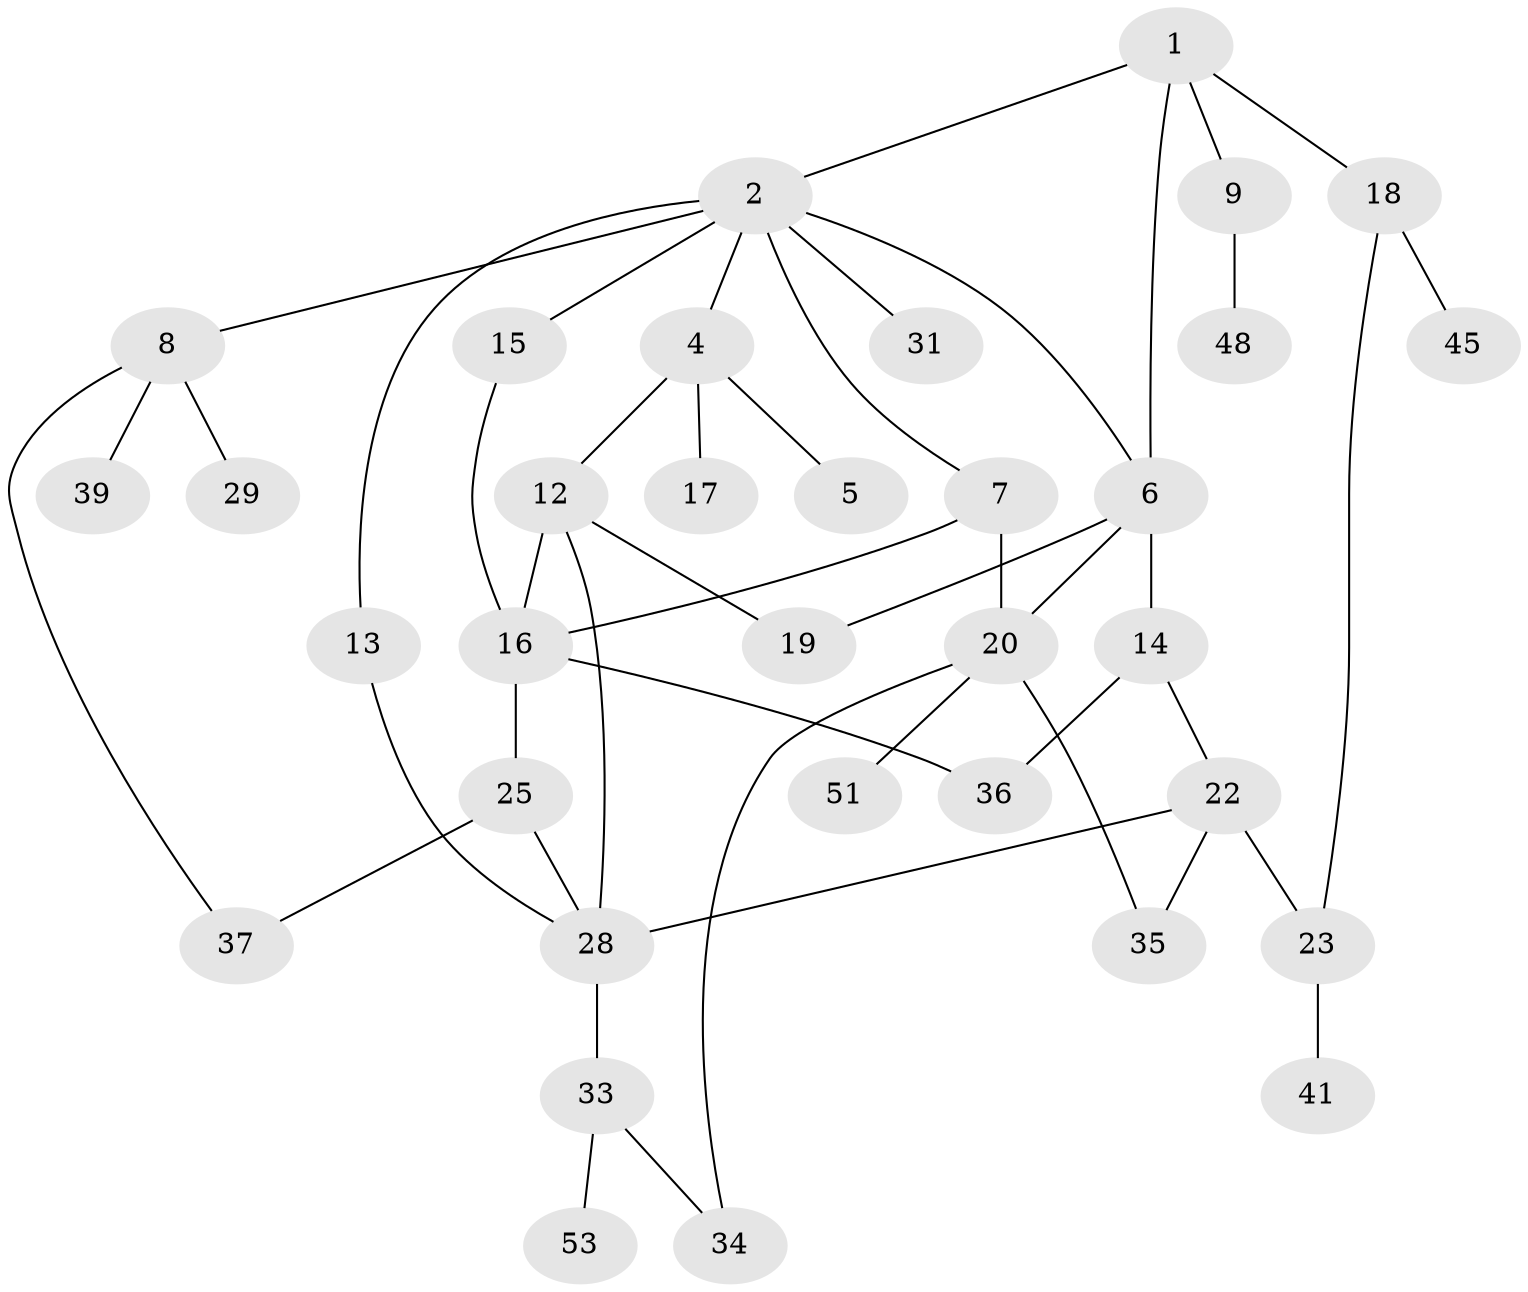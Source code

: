 // Generated by graph-tools (version 1.1) at 2025/51/02/27/25 19:51:36]
// undirected, 34 vertices, 46 edges
graph export_dot {
graph [start="1"]
  node [color=gray90,style=filled];
  1 [super="+11"];
  2 [super="+3"];
  4 [super="+50"];
  5;
  6 [super="+32"];
  7;
  8 [super="+24"];
  9 [super="+10"];
  12 [super="+49"];
  13;
  14 [super="+30"];
  15 [super="+26"];
  16 [super="+21"];
  17 [super="+44"];
  18;
  19 [super="+40"];
  20 [super="+27"];
  22 [super="+38"];
  23 [super="+47"];
  25;
  28 [super="+43"];
  29;
  31;
  33 [super="+52"];
  34 [super="+42"];
  35;
  36 [super="+46"];
  37;
  39;
  41;
  45;
  48;
  51;
  53;
  1 -- 2;
  1 -- 9;
  1 -- 18;
  1 -- 6;
  2 -- 4;
  2 -- 7;
  2 -- 13;
  2 -- 31;
  2 -- 8;
  2 -- 6;
  2 -- 15;
  4 -- 5;
  4 -- 12;
  4 -- 17;
  6 -- 14;
  6 -- 20;
  6 -- 19;
  7 -- 20;
  7 -- 16;
  8 -- 39;
  8 -- 29;
  8 -- 37;
  9 -- 48;
  12 -- 19;
  12 -- 16;
  12 -- 28;
  13 -- 28;
  14 -- 22;
  14 -- 36;
  15 -- 16;
  16 -- 25;
  16 -- 36;
  18 -- 23;
  18 -- 45;
  20 -- 34;
  20 -- 51;
  20 -- 35;
  22 -- 35;
  22 -- 28;
  22 -- 23;
  23 -- 41;
  25 -- 28;
  25 -- 37;
  28 -- 33;
  33 -- 53;
  33 -- 34;
}
